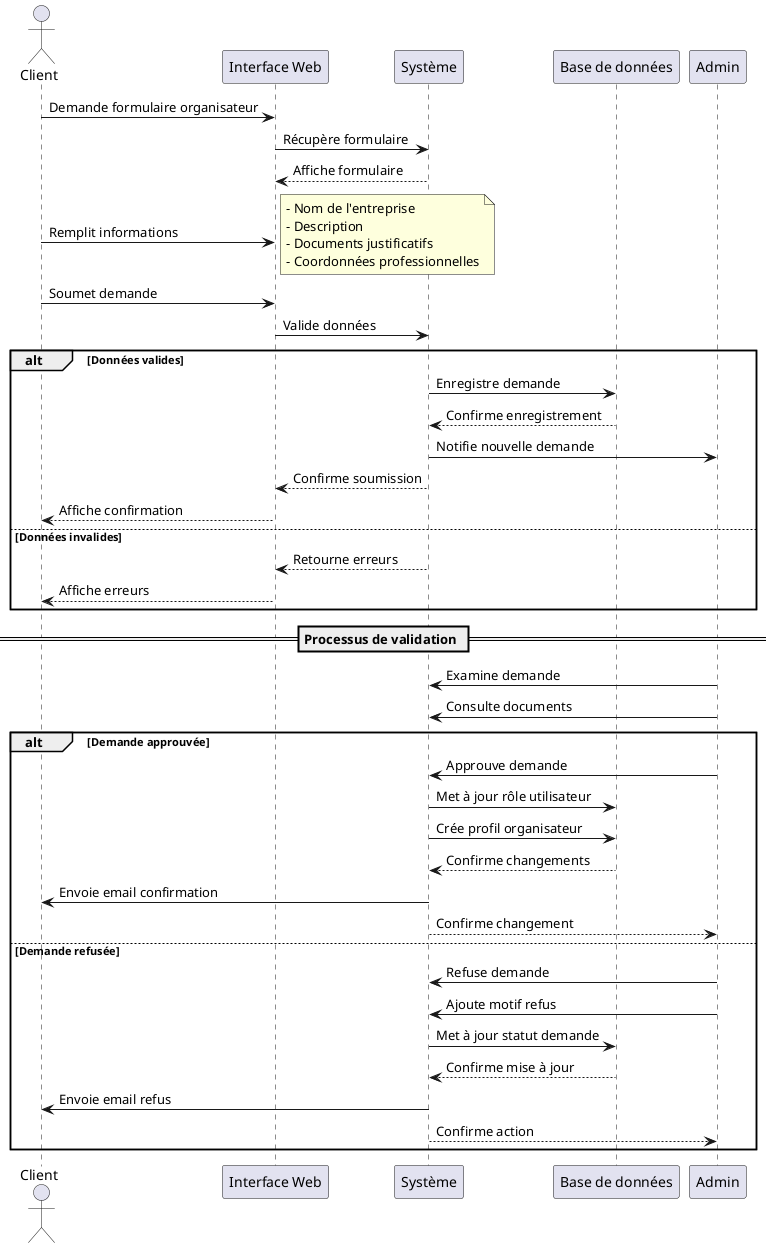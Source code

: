 @startuml Sequence Diagram - Request Organizer Status

actor Client
participant "Interface Web" as UI
participant "Système" as System
participant "Base de données" as DB
participant Admin

Client -> UI: Demande formulaire organisateur
UI -> System: Récupère formulaire
System --> UI: Affiche formulaire

Client -> UI: Remplit informations
note right
    - Nom de l'entreprise
    - Description
    - Documents justificatifs
    - Coordonnées professionnelles
end note

Client -> UI: Soumet demande
UI -> System: Valide données

alt Données valides
    System -> DB: Enregistre demande
    DB --> System: Confirme enregistrement
    System -> Admin: Notifie nouvelle demande
    System --> UI: Confirme soumission
    UI --> Client: Affiche confirmation
else Données invalides
    System --> UI: Retourne erreurs
    UI --> Client: Affiche erreurs
end

== Processus de validation ==

Admin -> System: Examine demande
Admin -> System: Consulte documents

alt Demande approuvée
    Admin -> System: Approuve demande
    System -> DB: Met à jour rôle utilisateur
    System -> DB: Crée profil organisateur
    DB --> System: Confirme changements
    System -> Client: Envoie email confirmation
    System --> Admin: Confirme changement
else Demande refusée
    Admin -> System: Refuse demande
    Admin -> System: Ajoute motif refus
    System -> DB: Met à jour statut demande
    DB --> System: Confirme mise à jour
    System -> Client: Envoie email refus
    System --> Admin: Confirme action
end

@enduml
